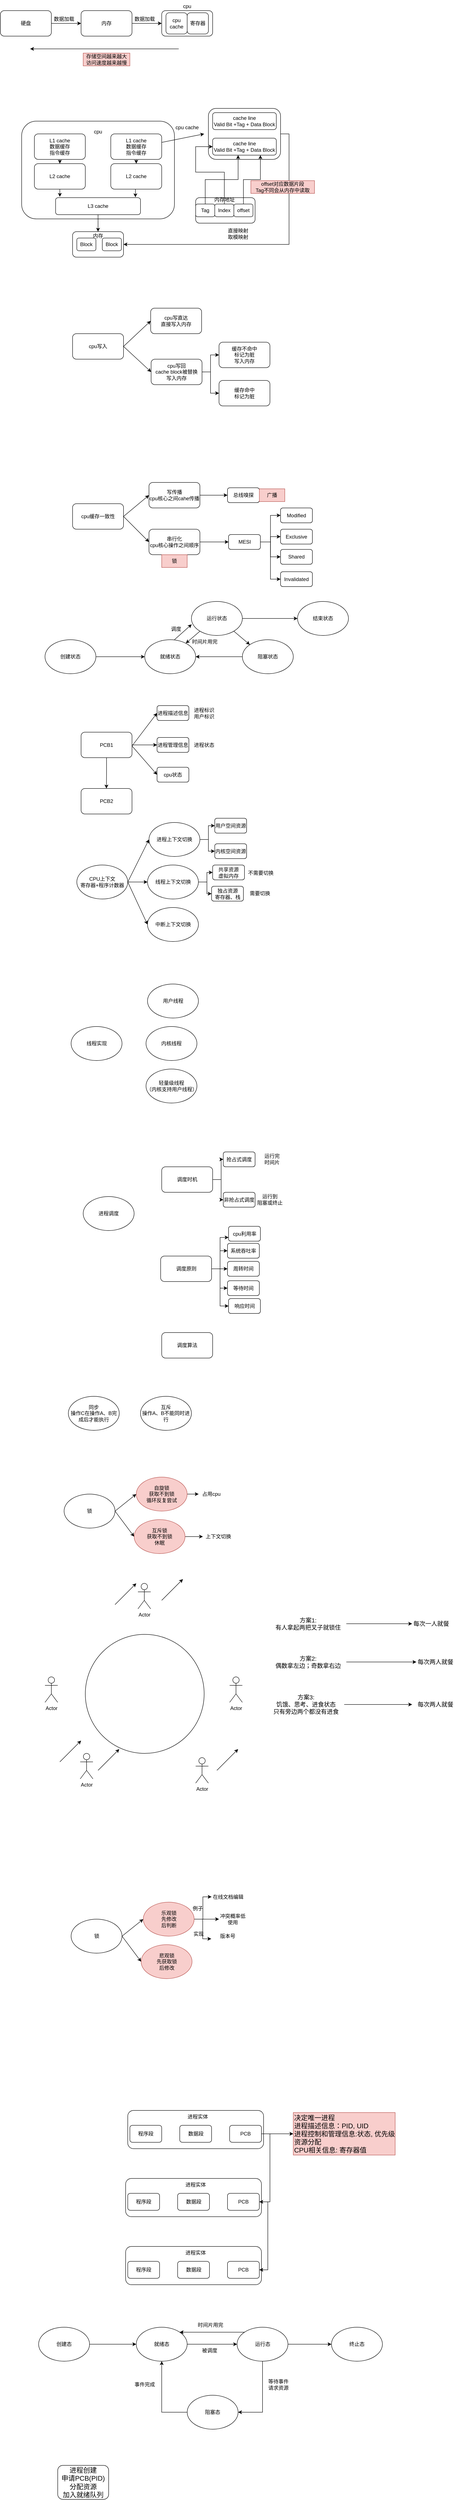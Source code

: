<mxfile version="24.0.2" type="github">
  <diagram name="第 1 页" id="6GhYlpOtdUbrr685tgYN">
    <mxGraphModel dx="1026" dy="567" grid="1" gridSize="10" guides="1" tooltips="1" connect="1" arrows="1" fold="1" page="1" pageScale="1" pageWidth="827" pageHeight="1169" math="0" shadow="0">
      <root>
        <mxCell id="0" />
        <mxCell id="1" parent="0" />
        <mxCell id="o6KGrHuKZrv0jcu_rj-v-7" style="edgeStyle=orthogonalEdgeStyle;rounded=0;orthogonalLoop=1;jettySize=auto;html=1;exitX=1;exitY=0.5;exitDx=0;exitDy=0;" parent="1" source="o6KGrHuKZrv0jcu_rj-v-1" target="o6KGrHuKZrv0jcu_rj-v-2" edge="1">
          <mxGeometry relative="1" as="geometry" />
        </mxCell>
        <mxCell id="o6KGrHuKZrv0jcu_rj-v-1" value="硬盘" style="rounded=1;whiteSpace=wrap;html=1;" parent="1" vertex="1">
          <mxGeometry x="60" y="70" width="120" height="60" as="geometry" />
        </mxCell>
        <mxCell id="o6KGrHuKZrv0jcu_rj-v-9" style="edgeStyle=orthogonalEdgeStyle;rounded=0;orthogonalLoop=1;jettySize=auto;html=1;exitX=1;exitY=0.5;exitDx=0;exitDy=0;entryX=0;entryY=0.5;entryDx=0;entryDy=0;" parent="1" source="o6KGrHuKZrv0jcu_rj-v-2" target="o6KGrHuKZrv0jcu_rj-v-3" edge="1">
          <mxGeometry relative="1" as="geometry" />
        </mxCell>
        <mxCell id="o6KGrHuKZrv0jcu_rj-v-2" value="内存" style="rounded=1;whiteSpace=wrap;html=1;" parent="1" vertex="1">
          <mxGeometry x="250" y="70" width="120" height="60" as="geometry" />
        </mxCell>
        <mxCell id="o6KGrHuKZrv0jcu_rj-v-3" value="" style="rounded=1;whiteSpace=wrap;html=1;" parent="1" vertex="1">
          <mxGeometry x="440" y="70" width="120" height="60" as="geometry" />
        </mxCell>
        <mxCell id="o6KGrHuKZrv0jcu_rj-v-4" value="cpu&lt;br&gt;cache" style="rounded=1;whiteSpace=wrap;html=1;" parent="1" vertex="1">
          <mxGeometry x="450" y="75" width="50" height="50" as="geometry" />
        </mxCell>
        <mxCell id="o6KGrHuKZrv0jcu_rj-v-5" value="寄存器" style="rounded=1;whiteSpace=wrap;html=1;" parent="1" vertex="1">
          <mxGeometry x="500" y="75" width="50" height="50" as="geometry" />
        </mxCell>
        <mxCell id="o6KGrHuKZrv0jcu_rj-v-6" value="cpu" style="text;html=1;align=center;verticalAlign=middle;whiteSpace=wrap;rounded=0;" parent="1" vertex="1">
          <mxGeometry x="470" y="45" width="60" height="30" as="geometry" />
        </mxCell>
        <mxCell id="o6KGrHuKZrv0jcu_rj-v-8" value="数据加载" style="text;html=1;align=center;verticalAlign=middle;whiteSpace=wrap;rounded=0;" parent="1" vertex="1">
          <mxGeometry x="180" y="75" width="60" height="30" as="geometry" />
        </mxCell>
        <mxCell id="o6KGrHuKZrv0jcu_rj-v-10" value="数据加载" style="text;html=1;align=center;verticalAlign=middle;whiteSpace=wrap;rounded=0;" parent="1" vertex="1">
          <mxGeometry x="370" y="75" width="60" height="30" as="geometry" />
        </mxCell>
        <mxCell id="o6KGrHuKZrv0jcu_rj-v-13" value="" style="endArrow=classic;html=1;rounded=0;" parent="1" edge="1">
          <mxGeometry width="50" height="50" relative="1" as="geometry">
            <mxPoint x="480" y="160" as="sourcePoint" />
            <mxPoint x="130" y="160" as="targetPoint" />
          </mxGeometry>
        </mxCell>
        <mxCell id="o6KGrHuKZrv0jcu_rj-v-14" value="存储空间越来越大&lt;br&gt;访问速度越来越慢" style="text;html=1;align=center;verticalAlign=middle;whiteSpace=wrap;rounded=0;fillColor=#f8cecc;strokeColor=#b85450;" parent="1" vertex="1">
          <mxGeometry x="255" y="170" width="110" height="30" as="geometry" />
        </mxCell>
        <mxCell id="o6KGrHuKZrv0jcu_rj-v-15" value="" style="rounded=1;whiteSpace=wrap;html=1;" parent="1" vertex="1">
          <mxGeometry x="110" y="330" width="360" height="230" as="geometry" />
        </mxCell>
        <mxCell id="o6KGrHuKZrv0jcu_rj-v-21" style="edgeStyle=orthogonalEdgeStyle;rounded=0;orthogonalLoop=1;jettySize=auto;html=1;exitX=0.5;exitY=1;exitDx=0;exitDy=0;entryX=0.5;entryY=0;entryDx=0;entryDy=0;" parent="1" source="o6KGrHuKZrv0jcu_rj-v-16" target="o6KGrHuKZrv0jcu_rj-v-18" edge="1">
          <mxGeometry relative="1" as="geometry" />
        </mxCell>
        <mxCell id="o6KGrHuKZrv0jcu_rj-v-16" value="L1 cache&lt;br&gt;数据缓存&lt;br&gt;指令缓存" style="rounded=1;whiteSpace=wrap;html=1;" parent="1" vertex="1">
          <mxGeometry x="140" y="360" width="120" height="60" as="geometry" />
        </mxCell>
        <mxCell id="o6KGrHuKZrv0jcu_rj-v-22" style="edgeStyle=orthogonalEdgeStyle;rounded=0;orthogonalLoop=1;jettySize=auto;html=1;exitX=0.5;exitY=1;exitDx=0;exitDy=0;entryX=0.5;entryY=0;entryDx=0;entryDy=0;" parent="1" source="o6KGrHuKZrv0jcu_rj-v-17" target="o6KGrHuKZrv0jcu_rj-v-19" edge="1">
          <mxGeometry relative="1" as="geometry" />
        </mxCell>
        <mxCell id="o6KGrHuKZrv0jcu_rj-v-17" value="L1 cache&lt;br&gt;数据缓存&lt;br&gt;指令缓存" style="rounded=1;whiteSpace=wrap;html=1;" parent="1" vertex="1">
          <mxGeometry x="320" y="360" width="120" height="60" as="geometry" />
        </mxCell>
        <mxCell id="o6KGrHuKZrv0jcu_rj-v-18" value="L2 cache" style="rounded=1;whiteSpace=wrap;html=1;" parent="1" vertex="1">
          <mxGeometry x="140" y="430" width="120" height="60" as="geometry" />
        </mxCell>
        <mxCell id="o6KGrHuKZrv0jcu_rj-v-19" value="L2 cache" style="rounded=1;whiteSpace=wrap;html=1;" parent="1" vertex="1">
          <mxGeometry x="320" y="430" width="120" height="60" as="geometry" />
        </mxCell>
        <mxCell id="o6KGrHuKZrv0jcu_rj-v-32" style="edgeStyle=orthogonalEdgeStyle;rounded=0;orthogonalLoop=1;jettySize=auto;html=1;exitX=0.5;exitY=1;exitDx=0;exitDy=0;" parent="1" source="o6KGrHuKZrv0jcu_rj-v-20" edge="1">
          <mxGeometry relative="1" as="geometry">
            <mxPoint x="290" y="590" as="targetPoint" />
          </mxGeometry>
        </mxCell>
        <mxCell id="o6KGrHuKZrv0jcu_rj-v-20" value="L3 cache" style="rounded=1;whiteSpace=wrap;html=1;" parent="1" vertex="1">
          <mxGeometry x="190" y="510" width="200" height="40" as="geometry" />
        </mxCell>
        <mxCell id="o6KGrHuKZrv0jcu_rj-v-24" style="edgeStyle=orthogonalEdgeStyle;rounded=0;orthogonalLoop=1;jettySize=auto;html=1;exitX=0.5;exitY=1;exitDx=0;exitDy=0;entryX=0.05;entryY=-0.05;entryDx=0;entryDy=0;entryPerimeter=0;" parent="1" source="o6KGrHuKZrv0jcu_rj-v-18" target="o6KGrHuKZrv0jcu_rj-v-20" edge="1">
          <mxGeometry relative="1" as="geometry" />
        </mxCell>
        <mxCell id="o6KGrHuKZrv0jcu_rj-v-31" style="edgeStyle=orthogonalEdgeStyle;rounded=0;orthogonalLoop=1;jettySize=auto;html=1;exitX=0.5;exitY=1;exitDx=0;exitDy=0;entryX=0.94;entryY=-0.025;entryDx=0;entryDy=0;entryPerimeter=0;" parent="1" source="o6KGrHuKZrv0jcu_rj-v-19" target="o6KGrHuKZrv0jcu_rj-v-20" edge="1">
          <mxGeometry relative="1" as="geometry" />
        </mxCell>
        <mxCell id="o6KGrHuKZrv0jcu_rj-v-33" value="" style="rounded=1;whiteSpace=wrap;html=1;" parent="1" vertex="1">
          <mxGeometry x="230" y="590" width="120" height="60" as="geometry" />
        </mxCell>
        <mxCell id="o6KGrHuKZrv0jcu_rj-v-34" value="cpu" style="text;html=1;align=center;verticalAlign=middle;whiteSpace=wrap;rounded=0;" parent="1" vertex="1">
          <mxGeometry x="260" y="340" width="60" height="30" as="geometry" />
        </mxCell>
        <mxCell id="o6KGrHuKZrv0jcu_rj-v-40" style="edgeStyle=orthogonalEdgeStyle;rounded=0;orthogonalLoop=1;jettySize=auto;html=1;exitX=1;exitY=0.5;exitDx=0;exitDy=0;entryX=1;entryY=0.5;entryDx=0;entryDy=0;" parent="1" source="o6KGrHuKZrv0jcu_rj-v-35" target="o6KGrHuKZrv0jcu_rj-v-33" edge="1">
          <mxGeometry relative="1" as="geometry" />
        </mxCell>
        <mxCell id="o6KGrHuKZrv0jcu_rj-v-35" value="" style="rounded=1;whiteSpace=wrap;html=1;" parent="1" vertex="1">
          <mxGeometry x="550" y="300" width="170" height="120" as="geometry" />
        </mxCell>
        <mxCell id="o6KGrHuKZrv0jcu_rj-v-36" value="cache line&lt;br&gt;Valid Bit +Tag + Data Block" style="rounded=1;whiteSpace=wrap;html=1;" parent="1" vertex="1">
          <mxGeometry x="560" y="310" width="150" height="40" as="geometry" />
        </mxCell>
        <mxCell id="o6KGrHuKZrv0jcu_rj-v-38" value="" style="endArrow=classic;html=1;rounded=0;" parent="1" edge="1">
          <mxGeometry width="50" height="50" relative="1" as="geometry">
            <mxPoint x="440" y="380" as="sourcePoint" />
            <mxPoint x="540" y="360" as="targetPoint" />
          </mxGeometry>
        </mxCell>
        <mxCell id="o6KGrHuKZrv0jcu_rj-v-39" value="cpu cache" style="text;html=1;align=center;verticalAlign=middle;whiteSpace=wrap;rounded=0;" parent="1" vertex="1">
          <mxGeometry x="470" y="330" width="60" height="30" as="geometry" />
        </mxCell>
        <mxCell id="o6KGrHuKZrv0jcu_rj-v-41" value="直接映射&lt;br&gt;取模映射" style="text;html=1;align=center;verticalAlign=middle;whiteSpace=wrap;rounded=0;" parent="1" vertex="1">
          <mxGeometry x="590" y="580" width="60" height="30" as="geometry" />
        </mxCell>
        <mxCell id="o6KGrHuKZrv0jcu_rj-v-42" value="Block" style="rounded=1;whiteSpace=wrap;html=1;" parent="1" vertex="1">
          <mxGeometry x="240" y="605" width="45" height="30" as="geometry" />
        </mxCell>
        <mxCell id="o6KGrHuKZrv0jcu_rj-v-43" value="Block" style="rounded=1;whiteSpace=wrap;html=1;" parent="1" vertex="1">
          <mxGeometry x="300" y="605" width="45" height="30" as="geometry" />
        </mxCell>
        <mxCell id="o6KGrHuKZrv0jcu_rj-v-44" value="cache line&lt;br&gt;Valid Bit +Tag + Data Block" style="rounded=1;whiteSpace=wrap;html=1;" parent="1" vertex="1">
          <mxGeometry x="560" y="370" width="150" height="40" as="geometry" />
        </mxCell>
        <mxCell id="o6KGrHuKZrv0jcu_rj-v-45" value="" style="rounded=1;whiteSpace=wrap;html=1;" parent="1" vertex="1">
          <mxGeometry x="520" y="510" width="140" height="60" as="geometry" />
        </mxCell>
        <mxCell id="o6KGrHuKZrv0jcu_rj-v-46" value="Tag" style="rounded=1;whiteSpace=wrap;html=1;" parent="1" vertex="1">
          <mxGeometry x="520" y="525" width="45" height="30" as="geometry" />
        </mxCell>
        <mxCell id="o6KGrHuKZrv0jcu_rj-v-51" style="edgeStyle=orthogonalEdgeStyle;rounded=0;orthogonalLoop=1;jettySize=auto;html=1;exitX=0.5;exitY=0;exitDx=0;exitDy=0;entryX=0;entryY=0.5;entryDx=0;entryDy=0;" parent="1" source="o6KGrHuKZrv0jcu_rj-v-47" target="o6KGrHuKZrv0jcu_rj-v-44" edge="1">
          <mxGeometry relative="1" as="geometry">
            <Array as="points">
              <mxPoint x="588" y="450" />
              <mxPoint x="520" y="450" />
              <mxPoint x="520" y="390" />
            </Array>
          </mxGeometry>
        </mxCell>
        <mxCell id="o6KGrHuKZrv0jcu_rj-v-47" value="Index" style="rounded=1;whiteSpace=wrap;html=1;" parent="1" vertex="1">
          <mxGeometry x="565" y="525" width="45" height="30" as="geometry" />
        </mxCell>
        <mxCell id="o6KGrHuKZrv0jcu_rj-v-52" style="edgeStyle=orthogonalEdgeStyle;rounded=0;orthogonalLoop=1;jettySize=auto;html=1;exitX=0.5;exitY=0;exitDx=0;exitDy=0;entryX=0.75;entryY=1;entryDx=0;entryDy=0;" parent="1" source="o6KGrHuKZrv0jcu_rj-v-48" target="o6KGrHuKZrv0jcu_rj-v-44" edge="1">
          <mxGeometry relative="1" as="geometry" />
        </mxCell>
        <mxCell id="o6KGrHuKZrv0jcu_rj-v-48" value="offset" style="rounded=1;whiteSpace=wrap;html=1;" parent="1" vertex="1">
          <mxGeometry x="610" y="525" width="45" height="30" as="geometry" />
        </mxCell>
        <mxCell id="o6KGrHuKZrv0jcu_rj-v-50" style="edgeStyle=orthogonalEdgeStyle;rounded=0;orthogonalLoop=1;jettySize=auto;html=1;exitX=0.5;exitY=0;exitDx=0;exitDy=0;entryX=0.4;entryY=1;entryDx=0;entryDy=0;entryPerimeter=0;" parent="1" source="o6KGrHuKZrv0jcu_rj-v-46" target="o6KGrHuKZrv0jcu_rj-v-44" edge="1">
          <mxGeometry relative="1" as="geometry" />
        </mxCell>
        <mxCell id="o6KGrHuKZrv0jcu_rj-v-54" value="offset对应数据片段&lt;br&gt;Tag不同会从内存中读取" style="text;html=1;align=center;verticalAlign=middle;whiteSpace=wrap;rounded=0;fillColor=#f8cecc;strokeColor=#b85450;" parent="1" vertex="1">
          <mxGeometry x="650" y="470" width="150" height="30" as="geometry" />
        </mxCell>
        <mxCell id="o6KGrHuKZrv0jcu_rj-v-55" value="内存" style="text;html=1;align=center;verticalAlign=middle;whiteSpace=wrap;rounded=0;" parent="1" vertex="1">
          <mxGeometry x="260" y="585" width="60" height="30" as="geometry" />
        </mxCell>
        <mxCell id="o6KGrHuKZrv0jcu_rj-v-56" value="内存地址" style="text;html=1;align=center;verticalAlign=middle;whiteSpace=wrap;rounded=0;" parent="1" vertex="1">
          <mxGeometry x="557.5" y="500" width="60" height="30" as="geometry" />
        </mxCell>
        <mxCell id="o6KGrHuKZrv0jcu_rj-v-58" value="cpu写入" style="rounded=1;whiteSpace=wrap;html=1;" parent="1" vertex="1">
          <mxGeometry x="230" y="830" width="120" height="60" as="geometry" />
        </mxCell>
        <mxCell id="o6KGrHuKZrv0jcu_rj-v-59" value="cpu写直达&lt;br&gt;直接写入内存" style="rounded=1;whiteSpace=wrap;html=1;" parent="1" vertex="1">
          <mxGeometry x="414" y="770" width="120" height="60" as="geometry" />
        </mxCell>
        <mxCell id="o6KGrHuKZrv0jcu_rj-v-66" style="edgeStyle=orthogonalEdgeStyle;rounded=0;orthogonalLoop=1;jettySize=auto;html=1;exitX=1;exitY=0.5;exitDx=0;exitDy=0;entryX=0;entryY=0.5;entryDx=0;entryDy=0;" parent="1" source="o6KGrHuKZrv0jcu_rj-v-60" target="o6KGrHuKZrv0jcu_rj-v-61" edge="1">
          <mxGeometry relative="1" as="geometry" />
        </mxCell>
        <mxCell id="o6KGrHuKZrv0jcu_rj-v-67" style="edgeStyle=orthogonalEdgeStyle;rounded=0;orthogonalLoop=1;jettySize=auto;html=1;exitX=1;exitY=0.5;exitDx=0;exitDy=0;entryX=0;entryY=0.5;entryDx=0;entryDy=0;" parent="1" source="o6KGrHuKZrv0jcu_rj-v-60" target="o6KGrHuKZrv0jcu_rj-v-62" edge="1">
          <mxGeometry relative="1" as="geometry" />
        </mxCell>
        <mxCell id="o6KGrHuKZrv0jcu_rj-v-60" value="cpu写回&lt;br&gt;cache block被替换&lt;br&gt;写入内存" style="rounded=1;whiteSpace=wrap;html=1;" parent="1" vertex="1">
          <mxGeometry x="415" y="890" width="120" height="60" as="geometry" />
        </mxCell>
        <mxCell id="o6KGrHuKZrv0jcu_rj-v-61" value="缓存不命中&lt;br&gt;标记为脏&lt;br&gt;写入内存" style="rounded=1;whiteSpace=wrap;html=1;" parent="1" vertex="1">
          <mxGeometry x="575" y="850" width="120" height="60" as="geometry" />
        </mxCell>
        <mxCell id="o6KGrHuKZrv0jcu_rj-v-62" value="缓存命中&lt;br&gt;标记为脏" style="rounded=1;whiteSpace=wrap;html=1;" parent="1" vertex="1">
          <mxGeometry x="575" y="940" width="120" height="60" as="geometry" />
        </mxCell>
        <mxCell id="o6KGrHuKZrv0jcu_rj-v-64" value="" style="endArrow=classic;html=1;rounded=0;entryX=0;entryY=0.5;entryDx=0;entryDy=0;" parent="1" target="o6KGrHuKZrv0jcu_rj-v-59" edge="1">
          <mxGeometry width="50" height="50" relative="1" as="geometry">
            <mxPoint x="350" y="860" as="sourcePoint" />
            <mxPoint x="400" y="810" as="targetPoint" />
          </mxGeometry>
        </mxCell>
        <mxCell id="o6KGrHuKZrv0jcu_rj-v-65" value="" style="endArrow=classic;html=1;rounded=0;entryX=0;entryY=0.5;entryDx=0;entryDy=0;" parent="1" target="o6KGrHuKZrv0jcu_rj-v-60" edge="1">
          <mxGeometry width="50" height="50" relative="1" as="geometry">
            <mxPoint x="350" y="860" as="sourcePoint" />
            <mxPoint x="400" y="810" as="targetPoint" />
          </mxGeometry>
        </mxCell>
        <mxCell id="o6KGrHuKZrv0jcu_rj-v-68" value="cpu缓存一致性" style="rounded=1;whiteSpace=wrap;html=1;" parent="1" vertex="1">
          <mxGeometry x="230" y="1230" width="120" height="60" as="geometry" />
        </mxCell>
        <mxCell id="o6KGrHuKZrv0jcu_rj-v-75" style="edgeStyle=orthogonalEdgeStyle;rounded=0;orthogonalLoop=1;jettySize=auto;html=1;exitX=1;exitY=0.5;exitDx=0;exitDy=0;entryX=0;entryY=0.5;entryDx=0;entryDy=0;" parent="1" source="o6KGrHuKZrv0jcu_rj-v-69" target="o6KGrHuKZrv0jcu_rj-v-74" edge="1">
          <mxGeometry relative="1" as="geometry" />
        </mxCell>
        <mxCell id="o6KGrHuKZrv0jcu_rj-v-69" value="写传播&lt;br&gt;cpu核心之间cahe传播" style="rounded=1;whiteSpace=wrap;html=1;" parent="1" vertex="1">
          <mxGeometry x="410" y="1180" width="120" height="60" as="geometry" />
        </mxCell>
        <mxCell id="o6KGrHuKZrv0jcu_rj-v-82" style="edgeStyle=orthogonalEdgeStyle;rounded=0;orthogonalLoop=1;jettySize=auto;html=1;exitX=1;exitY=0.5;exitDx=0;exitDy=0;" parent="1" source="o6KGrHuKZrv0jcu_rj-v-70" target="o6KGrHuKZrv0jcu_rj-v-77" edge="1">
          <mxGeometry relative="1" as="geometry" />
        </mxCell>
        <mxCell id="o6KGrHuKZrv0jcu_rj-v-70" value="串行化&lt;br&gt;cpu核心操作之间顺序" style="rounded=1;whiteSpace=wrap;html=1;" parent="1" vertex="1">
          <mxGeometry x="410" y="1290" width="120" height="60" as="geometry" />
        </mxCell>
        <mxCell id="o6KGrHuKZrv0jcu_rj-v-71" value="锁" style="text;html=1;align=center;verticalAlign=middle;whiteSpace=wrap;rounded=0;fillColor=#f8cecc;strokeColor=#b85450;" parent="1" vertex="1">
          <mxGeometry x="440" y="1350" width="60" height="30" as="geometry" />
        </mxCell>
        <mxCell id="o6KGrHuKZrv0jcu_rj-v-72" value="" style="endArrow=classic;html=1;rounded=0;entryX=0;entryY=0.5;entryDx=0;entryDy=0;" parent="1" target="o6KGrHuKZrv0jcu_rj-v-69" edge="1">
          <mxGeometry width="50" height="50" relative="1" as="geometry">
            <mxPoint x="350" y="1260" as="sourcePoint" />
            <mxPoint x="400" y="1210" as="targetPoint" />
          </mxGeometry>
        </mxCell>
        <mxCell id="o6KGrHuKZrv0jcu_rj-v-73" value="" style="endArrow=classic;html=1;rounded=0;entryX=0;entryY=0.5;entryDx=0;entryDy=0;" parent="1" target="o6KGrHuKZrv0jcu_rj-v-70" edge="1">
          <mxGeometry width="50" height="50" relative="1" as="geometry">
            <mxPoint x="350" y="1260" as="sourcePoint" />
            <mxPoint x="400" y="1210" as="targetPoint" />
          </mxGeometry>
        </mxCell>
        <mxCell id="o6KGrHuKZrv0jcu_rj-v-74" value="总线嗅探" style="rounded=1;whiteSpace=wrap;html=1;" parent="1" vertex="1">
          <mxGeometry x="595" y="1192.5" width="75" height="35" as="geometry" />
        </mxCell>
        <mxCell id="o6KGrHuKZrv0jcu_rj-v-76" value="广播" style="text;html=1;align=center;verticalAlign=middle;whiteSpace=wrap;rounded=0;fillColor=#f8cecc;strokeColor=#b85450;" parent="1" vertex="1">
          <mxGeometry x="670" y="1195" width="60" height="30" as="geometry" />
        </mxCell>
        <mxCell id="o6KGrHuKZrv0jcu_rj-v-84" style="edgeStyle=orthogonalEdgeStyle;rounded=0;orthogonalLoop=1;jettySize=auto;html=1;exitX=1;exitY=0.5;exitDx=0;exitDy=0;entryX=0;entryY=0.5;entryDx=0;entryDy=0;" parent="1" source="o6KGrHuKZrv0jcu_rj-v-77" target="o6KGrHuKZrv0jcu_rj-v-78" edge="1">
          <mxGeometry relative="1" as="geometry" />
        </mxCell>
        <mxCell id="o6KGrHuKZrv0jcu_rj-v-85" style="edgeStyle=orthogonalEdgeStyle;rounded=0;orthogonalLoop=1;jettySize=auto;html=1;exitX=1;exitY=0.5;exitDx=0;exitDy=0;entryX=0;entryY=0.5;entryDx=0;entryDy=0;" parent="1" source="o6KGrHuKZrv0jcu_rj-v-77" target="o6KGrHuKZrv0jcu_rj-v-79" edge="1">
          <mxGeometry relative="1" as="geometry" />
        </mxCell>
        <mxCell id="o6KGrHuKZrv0jcu_rj-v-86" style="edgeStyle=orthogonalEdgeStyle;rounded=0;orthogonalLoop=1;jettySize=auto;html=1;exitX=1;exitY=0.5;exitDx=0;exitDy=0;entryX=0;entryY=0.5;entryDx=0;entryDy=0;" parent="1" source="o6KGrHuKZrv0jcu_rj-v-77" target="o6KGrHuKZrv0jcu_rj-v-80" edge="1">
          <mxGeometry relative="1" as="geometry" />
        </mxCell>
        <mxCell id="o6KGrHuKZrv0jcu_rj-v-87" style="edgeStyle=orthogonalEdgeStyle;rounded=0;orthogonalLoop=1;jettySize=auto;html=1;exitX=1;exitY=0.5;exitDx=0;exitDy=0;entryX=0;entryY=0.5;entryDx=0;entryDy=0;" parent="1" source="o6KGrHuKZrv0jcu_rj-v-77" target="o6KGrHuKZrv0jcu_rj-v-81" edge="1">
          <mxGeometry relative="1" as="geometry" />
        </mxCell>
        <mxCell id="o6KGrHuKZrv0jcu_rj-v-77" value="MESI" style="rounded=1;whiteSpace=wrap;html=1;" parent="1" vertex="1">
          <mxGeometry x="597.5" y="1302.5" width="75" height="35" as="geometry" />
        </mxCell>
        <mxCell id="o6KGrHuKZrv0jcu_rj-v-78" value="Modified" style="rounded=1;whiteSpace=wrap;html=1;" parent="1" vertex="1">
          <mxGeometry x="720" y="1240" width="75" height="35" as="geometry" />
        </mxCell>
        <mxCell id="o6KGrHuKZrv0jcu_rj-v-79" value="Exclusive" style="rounded=1;whiteSpace=wrap;html=1;" parent="1" vertex="1">
          <mxGeometry x="720" y="1290" width="75" height="35" as="geometry" />
        </mxCell>
        <mxCell id="o6KGrHuKZrv0jcu_rj-v-80" value="Shared" style="rounded=1;whiteSpace=wrap;html=1;" parent="1" vertex="1">
          <mxGeometry x="720" y="1337.5" width="75" height="35" as="geometry" />
        </mxCell>
        <mxCell id="o6KGrHuKZrv0jcu_rj-v-81" value="Invalidated" style="rounded=1;whiteSpace=wrap;html=1;" parent="1" vertex="1">
          <mxGeometry x="720" y="1390" width="75" height="35" as="geometry" />
        </mxCell>
        <mxCell id="jWXF_K_YXhLRbaKMQJTX-6" style="edgeStyle=orthogonalEdgeStyle;rounded=0;orthogonalLoop=1;jettySize=auto;html=1;exitX=1;exitY=0.5;exitDx=0;exitDy=0;entryX=0;entryY=0.5;entryDx=0;entryDy=0;" parent="1" source="jWXF_K_YXhLRbaKMQJTX-1" target="jWXF_K_YXhLRbaKMQJTX-2" edge="1">
          <mxGeometry relative="1" as="geometry" />
        </mxCell>
        <mxCell id="jWXF_K_YXhLRbaKMQJTX-1" value="创建状态" style="ellipse;whiteSpace=wrap;html=1;" parent="1" vertex="1">
          <mxGeometry x="165" y="1550" width="120" height="80" as="geometry" />
        </mxCell>
        <mxCell id="jWXF_K_YXhLRbaKMQJTX-2" value="就绪状态" style="ellipse;whiteSpace=wrap;html=1;" parent="1" vertex="1">
          <mxGeometry x="400" y="1550" width="120" height="80" as="geometry" />
        </mxCell>
        <mxCell id="jWXF_K_YXhLRbaKMQJTX-14" style="edgeStyle=orthogonalEdgeStyle;rounded=0;orthogonalLoop=1;jettySize=auto;html=1;exitX=1;exitY=0.5;exitDx=0;exitDy=0;" parent="1" source="jWXF_K_YXhLRbaKMQJTX-3" target="jWXF_K_YXhLRbaKMQJTX-5" edge="1">
          <mxGeometry relative="1" as="geometry" />
        </mxCell>
        <mxCell id="jWXF_K_YXhLRbaKMQJTX-3" value="运行状态" style="ellipse;whiteSpace=wrap;html=1;" parent="1" vertex="1">
          <mxGeometry x="510" y="1460" width="120" height="80" as="geometry" />
        </mxCell>
        <mxCell id="jWXF_K_YXhLRbaKMQJTX-4" value="阻塞状态" style="ellipse;whiteSpace=wrap;html=1;" parent="1" vertex="1">
          <mxGeometry x="630" y="1550" width="120" height="80" as="geometry" />
        </mxCell>
        <mxCell id="jWXF_K_YXhLRbaKMQJTX-5" value="结束状态" style="ellipse;whiteSpace=wrap;html=1;" parent="1" vertex="1">
          <mxGeometry x="760" y="1460" width="120" height="80" as="geometry" />
        </mxCell>
        <mxCell id="jWXF_K_YXhLRbaKMQJTX-7" value="" style="endArrow=classic;html=1;rounded=0;entryX=0.005;entryY=0.674;entryDx=0;entryDy=0;entryPerimeter=0;" parent="1" target="jWXF_K_YXhLRbaKMQJTX-3" edge="1">
          <mxGeometry width="50" height="50" relative="1" as="geometry">
            <mxPoint x="470" y="1550" as="sourcePoint" />
            <mxPoint x="520" y="1500" as="targetPoint" />
          </mxGeometry>
        </mxCell>
        <mxCell id="jWXF_K_YXhLRbaKMQJTX-8" value="" style="endArrow=classic;html=1;rounded=0;" parent="1" target="jWXF_K_YXhLRbaKMQJTX-2" edge="1">
          <mxGeometry width="50" height="50" relative="1" as="geometry">
            <mxPoint x="530" y="1530" as="sourcePoint" />
            <mxPoint x="580" y="1480" as="targetPoint" />
          </mxGeometry>
        </mxCell>
        <mxCell id="jWXF_K_YXhLRbaKMQJTX-9" value="调度" style="text;html=1;align=center;verticalAlign=middle;whiteSpace=wrap;rounded=0;" parent="1" vertex="1">
          <mxGeometry x="444" y="1510" width="60" height="30" as="geometry" />
        </mxCell>
        <mxCell id="jWXF_K_YXhLRbaKMQJTX-10" value="时间片用完" style="text;html=1;align=center;verticalAlign=middle;whiteSpace=wrap;rounded=0;" parent="1" vertex="1">
          <mxGeometry x="504" y="1540" width="75" height="30" as="geometry" />
        </mxCell>
        <mxCell id="jWXF_K_YXhLRbaKMQJTX-11" value="" style="endArrow=classic;html=1;rounded=0;entryX=0;entryY=0;entryDx=0;entryDy=0;" parent="1" target="jWXF_K_YXhLRbaKMQJTX-4" edge="1">
          <mxGeometry width="50" height="50" relative="1" as="geometry">
            <mxPoint x="610" y="1530" as="sourcePoint" />
            <mxPoint x="660" y="1480" as="targetPoint" />
          </mxGeometry>
        </mxCell>
        <mxCell id="jWXF_K_YXhLRbaKMQJTX-12" value="" style="endArrow=classic;html=1;rounded=0;entryX=1;entryY=0.5;entryDx=0;entryDy=0;" parent="1" target="jWXF_K_YXhLRbaKMQJTX-2" edge="1">
          <mxGeometry width="50" height="50" relative="1" as="geometry">
            <mxPoint x="630" y="1590" as="sourcePoint" />
            <mxPoint x="680" y="1540" as="targetPoint" />
          </mxGeometry>
        </mxCell>
        <mxCell id="jWXF_K_YXhLRbaKMQJTX-22" style="edgeStyle=orthogonalEdgeStyle;rounded=0;orthogonalLoop=1;jettySize=auto;html=1;exitX=1;exitY=0.5;exitDx=0;exitDy=0;entryX=0;entryY=0.5;entryDx=0;entryDy=0;" parent="1" source="jWXF_K_YXhLRbaKMQJTX-15" target="jWXF_K_YXhLRbaKMQJTX-17" edge="1">
          <mxGeometry relative="1" as="geometry" />
        </mxCell>
        <mxCell id="jWXF_K_YXhLRbaKMQJTX-24" style="edgeStyle=orthogonalEdgeStyle;rounded=0;orthogonalLoop=1;jettySize=auto;html=1;exitX=0.5;exitY=1;exitDx=0;exitDy=0;" parent="1" source="jWXF_K_YXhLRbaKMQJTX-15" edge="1">
          <mxGeometry relative="1" as="geometry">
            <mxPoint x="309.727" y="1900" as="targetPoint" />
          </mxGeometry>
        </mxCell>
        <mxCell id="jWXF_K_YXhLRbaKMQJTX-15" value="PCB1" style="rounded=1;whiteSpace=wrap;html=1;" parent="1" vertex="1">
          <mxGeometry x="250" y="1767.5" width="120" height="60" as="geometry" />
        </mxCell>
        <mxCell id="jWXF_K_YXhLRbaKMQJTX-16" value="进程描述信息" style="rounded=1;whiteSpace=wrap;html=1;" parent="1" vertex="1">
          <mxGeometry x="429" y="1705" width="75" height="35" as="geometry" />
        </mxCell>
        <mxCell id="jWXF_K_YXhLRbaKMQJTX-17" value="进程管理信息" style="rounded=1;whiteSpace=wrap;html=1;" parent="1" vertex="1">
          <mxGeometry x="429" y="1780" width="75" height="35" as="geometry" />
        </mxCell>
        <mxCell id="jWXF_K_YXhLRbaKMQJTX-18" value="进程标识&lt;br&gt;用户标识" style="text;html=1;align=center;verticalAlign=middle;whiteSpace=wrap;rounded=0;" parent="1" vertex="1">
          <mxGeometry x="510" y="1707.5" width="60" height="30" as="geometry" />
        </mxCell>
        <mxCell id="jWXF_K_YXhLRbaKMQJTX-19" value="进程状态" style="text;html=1;align=center;verticalAlign=middle;whiteSpace=wrap;rounded=0;" parent="1" vertex="1">
          <mxGeometry x="510" y="1782.5" width="60" height="30" as="geometry" />
        </mxCell>
        <mxCell id="jWXF_K_YXhLRbaKMQJTX-20" value="cpu状态" style="rounded=1;whiteSpace=wrap;html=1;" parent="1" vertex="1">
          <mxGeometry x="429" y="1850" width="75" height="35" as="geometry" />
        </mxCell>
        <mxCell id="jWXF_K_YXhLRbaKMQJTX-21" value="" style="endArrow=classic;html=1;rounded=0;entryX=0;entryY=0.5;entryDx=0;entryDy=0;" parent="1" target="jWXF_K_YXhLRbaKMQJTX-16" edge="1">
          <mxGeometry width="50" height="50" relative="1" as="geometry">
            <mxPoint x="370" y="1800" as="sourcePoint" />
            <mxPoint x="420" y="1750" as="targetPoint" />
          </mxGeometry>
        </mxCell>
        <mxCell id="jWXF_K_YXhLRbaKMQJTX-23" value="" style="endArrow=classic;html=1;rounded=0;entryX=0;entryY=0.5;entryDx=0;entryDy=0;" parent="1" target="jWXF_K_YXhLRbaKMQJTX-20" edge="1">
          <mxGeometry width="50" height="50" relative="1" as="geometry">
            <mxPoint x="370" y="1800" as="sourcePoint" />
            <mxPoint x="420" y="1750" as="targetPoint" />
          </mxGeometry>
        </mxCell>
        <mxCell id="jWXF_K_YXhLRbaKMQJTX-25" value="PCB2" style="rounded=1;whiteSpace=wrap;html=1;" parent="1" vertex="1">
          <mxGeometry x="250" y="1900" width="120" height="60" as="geometry" />
        </mxCell>
        <mxCell id="jWXF_K_YXhLRbaKMQJTX-26" value="CPU上下文&lt;br&gt;寄存器+程序计数器" style="ellipse;whiteSpace=wrap;html=1;" parent="1" vertex="1">
          <mxGeometry x="240" y="2080" width="120" height="80" as="geometry" />
        </mxCell>
        <mxCell id="jWXF_K_YXhLRbaKMQJTX-35" style="edgeStyle=orthogonalEdgeStyle;rounded=0;orthogonalLoop=1;jettySize=auto;html=1;exitX=1;exitY=0.5;exitDx=0;exitDy=0;entryX=0;entryY=0.5;entryDx=0;entryDy=0;" parent="1" source="jWXF_K_YXhLRbaKMQJTX-27" target="jWXF_K_YXhLRbaKMQJTX-30" edge="1">
          <mxGeometry relative="1" as="geometry" />
        </mxCell>
        <mxCell id="jWXF_K_YXhLRbaKMQJTX-36" style="edgeStyle=orthogonalEdgeStyle;rounded=0;orthogonalLoop=1;jettySize=auto;html=1;exitX=1;exitY=0.5;exitDx=0;exitDy=0;entryX=0;entryY=0.5;entryDx=0;entryDy=0;" parent="1" source="jWXF_K_YXhLRbaKMQJTX-27" target="jWXF_K_YXhLRbaKMQJTX-31" edge="1">
          <mxGeometry relative="1" as="geometry" />
        </mxCell>
        <mxCell id="jWXF_K_YXhLRbaKMQJTX-27" value="进程上下文切换" style="ellipse;whiteSpace=wrap;html=1;" parent="1" vertex="1">
          <mxGeometry x="410" y="1980" width="120" height="80" as="geometry" />
        </mxCell>
        <mxCell id="jWXF_K_YXhLRbaKMQJTX-41" style="edgeStyle=orthogonalEdgeStyle;rounded=0;orthogonalLoop=1;jettySize=auto;html=1;exitX=1;exitY=0.5;exitDx=0;exitDy=0;entryX=0;entryY=0.5;entryDx=0;entryDy=0;" parent="1" source="jWXF_K_YXhLRbaKMQJTX-28" target="jWXF_K_YXhLRbaKMQJTX-37" edge="1">
          <mxGeometry relative="1" as="geometry" />
        </mxCell>
        <mxCell id="jWXF_K_YXhLRbaKMQJTX-42" style="edgeStyle=orthogonalEdgeStyle;rounded=0;orthogonalLoop=1;jettySize=auto;html=1;exitX=1;exitY=0.5;exitDx=0;exitDy=0;entryX=0;entryY=0.5;entryDx=0;entryDy=0;" parent="1" source="jWXF_K_YXhLRbaKMQJTX-28" target="jWXF_K_YXhLRbaKMQJTX-38" edge="1">
          <mxGeometry relative="1" as="geometry" />
        </mxCell>
        <mxCell id="jWXF_K_YXhLRbaKMQJTX-28" value="线程上下文切换" style="ellipse;whiteSpace=wrap;html=1;" parent="1" vertex="1">
          <mxGeometry x="406.5" y="2080" width="120" height="80" as="geometry" />
        </mxCell>
        <mxCell id="jWXF_K_YXhLRbaKMQJTX-29" value="中断上下文切换" style="ellipse;whiteSpace=wrap;html=1;" parent="1" vertex="1">
          <mxGeometry x="406.5" y="2180" width="120" height="80" as="geometry" />
        </mxCell>
        <mxCell id="jWXF_K_YXhLRbaKMQJTX-30" value="用户空间资源" style="rounded=1;whiteSpace=wrap;html=1;" parent="1" vertex="1">
          <mxGeometry x="565" y="1970" width="75" height="35" as="geometry" />
        </mxCell>
        <mxCell id="jWXF_K_YXhLRbaKMQJTX-31" value="内核空间资源" style="rounded=1;whiteSpace=wrap;html=1;" parent="1" vertex="1">
          <mxGeometry x="565" y="2030" width="75" height="35" as="geometry" />
        </mxCell>
        <mxCell id="jWXF_K_YXhLRbaKMQJTX-32" value="" style="endArrow=classic;html=1;rounded=0;entryX=0;entryY=0.5;entryDx=0;entryDy=0;" parent="1" target="jWXF_K_YXhLRbaKMQJTX-27" edge="1">
          <mxGeometry width="50" height="50" relative="1" as="geometry">
            <mxPoint x="360" y="2120" as="sourcePoint" />
            <mxPoint x="410" y="2070" as="targetPoint" />
          </mxGeometry>
        </mxCell>
        <mxCell id="jWXF_K_YXhLRbaKMQJTX-33" value="" style="endArrow=classic;html=1;rounded=0;entryX=0;entryY=0.5;entryDx=0;entryDy=0;" parent="1" target="jWXF_K_YXhLRbaKMQJTX-28" edge="1">
          <mxGeometry width="50" height="50" relative="1" as="geometry">
            <mxPoint x="360" y="2120" as="sourcePoint" />
            <mxPoint x="410" y="2070" as="targetPoint" />
          </mxGeometry>
        </mxCell>
        <mxCell id="jWXF_K_YXhLRbaKMQJTX-34" value="" style="endArrow=classic;html=1;rounded=0;entryX=0;entryY=0.5;entryDx=0;entryDy=0;" parent="1" target="jWXF_K_YXhLRbaKMQJTX-29" edge="1">
          <mxGeometry width="50" height="50" relative="1" as="geometry">
            <mxPoint x="360" y="2120" as="sourcePoint" />
            <mxPoint x="410" y="2070" as="targetPoint" />
          </mxGeometry>
        </mxCell>
        <mxCell id="jWXF_K_YXhLRbaKMQJTX-37" value="共享资源&lt;br&gt;虚拟内存" style="rounded=1;whiteSpace=wrap;html=1;" parent="1" vertex="1">
          <mxGeometry x="560" y="2080" width="75" height="35" as="geometry" />
        </mxCell>
        <mxCell id="jWXF_K_YXhLRbaKMQJTX-38" value="独占资源&lt;br&gt;寄存器、栈" style="rounded=1;whiteSpace=wrap;html=1;" parent="1" vertex="1">
          <mxGeometry x="557.5" y="2130" width="75" height="35" as="geometry" />
        </mxCell>
        <mxCell id="jWXF_K_YXhLRbaKMQJTX-39" value="不需要切换" style="text;html=1;align=center;verticalAlign=middle;whiteSpace=wrap;rounded=0;" parent="1" vertex="1">
          <mxGeometry x="635" y="2082" width="77" height="33" as="geometry" />
        </mxCell>
        <mxCell id="jWXF_K_YXhLRbaKMQJTX-40" value="需要切换" style="text;html=1;align=center;verticalAlign=middle;whiteSpace=wrap;rounded=0;" parent="1" vertex="1">
          <mxGeometry x="632.5" y="2130" width="77" height="33" as="geometry" />
        </mxCell>
        <mxCell id="jWXF_K_YXhLRbaKMQJTX-43" value="线程实现" style="ellipse;whiteSpace=wrap;html=1;" parent="1" vertex="1">
          <mxGeometry x="226.5" y="2460" width="120" height="80" as="geometry" />
        </mxCell>
        <mxCell id="jWXF_K_YXhLRbaKMQJTX-44" value="用户线程" style="ellipse;whiteSpace=wrap;html=1;" parent="1" vertex="1">
          <mxGeometry x="406.5" y="2360" width="120" height="80" as="geometry" />
        </mxCell>
        <mxCell id="jWXF_K_YXhLRbaKMQJTX-45" value="内核线程" style="ellipse;whiteSpace=wrap;html=1;" parent="1" vertex="1">
          <mxGeometry x="403" y="2460" width="120" height="80" as="geometry" />
        </mxCell>
        <mxCell id="jWXF_K_YXhLRbaKMQJTX-46" value="轻量级线程&lt;br&gt;（内核支持用户线程）" style="ellipse;whiteSpace=wrap;html=1;" parent="1" vertex="1">
          <mxGeometry x="403" y="2560" width="120" height="80" as="geometry" />
        </mxCell>
        <mxCell id="jWXF_K_YXhLRbaKMQJTX-48" value="进程调度" style="ellipse;whiteSpace=wrap;html=1;" parent="1" vertex="1">
          <mxGeometry x="255" y="2860" width="120" height="80" as="geometry" />
        </mxCell>
        <mxCell id="jWXF_K_YXhLRbaKMQJTX-56" value="" style="group" parent="1" vertex="1" connectable="0">
          <mxGeometry x="440" y="2755" width="295" height="130" as="geometry" />
        </mxCell>
        <mxCell id="jWXF_K_YXhLRbaKMQJTX-49" value="调度时机" style="rounded=1;whiteSpace=wrap;html=1;" parent="jWXF_K_YXhLRbaKMQJTX-56" vertex="1">
          <mxGeometry y="35" width="120" height="60" as="geometry" />
        </mxCell>
        <mxCell id="jWXF_K_YXhLRbaKMQJTX-50" value="抢占式调度" style="rounded=1;whiteSpace=wrap;html=1;" parent="jWXF_K_YXhLRbaKMQJTX-56" vertex="1">
          <mxGeometry x="145" width="75" height="35" as="geometry" />
        </mxCell>
        <mxCell id="jWXF_K_YXhLRbaKMQJTX-54" style="edgeStyle=orthogonalEdgeStyle;rounded=0;orthogonalLoop=1;jettySize=auto;html=1;exitX=1;exitY=0.5;exitDx=0;exitDy=0;entryX=0;entryY=0.5;entryDx=0;entryDy=0;" parent="jWXF_K_YXhLRbaKMQJTX-56" source="jWXF_K_YXhLRbaKMQJTX-49" target="jWXF_K_YXhLRbaKMQJTX-50" edge="1">
          <mxGeometry relative="1" as="geometry" />
        </mxCell>
        <mxCell id="jWXF_K_YXhLRbaKMQJTX-51" value="非抢占式调度" style="rounded=1;whiteSpace=wrap;html=1;" parent="jWXF_K_YXhLRbaKMQJTX-56" vertex="1">
          <mxGeometry x="145" y="95" width="75" height="35" as="geometry" />
        </mxCell>
        <mxCell id="jWXF_K_YXhLRbaKMQJTX-55" style="edgeStyle=orthogonalEdgeStyle;rounded=0;orthogonalLoop=1;jettySize=auto;html=1;exitX=1;exitY=0.5;exitDx=0;exitDy=0;entryX=0;entryY=0.5;entryDx=0;entryDy=0;" parent="jWXF_K_YXhLRbaKMQJTX-56" source="jWXF_K_YXhLRbaKMQJTX-49" target="jWXF_K_YXhLRbaKMQJTX-51" edge="1">
          <mxGeometry relative="1" as="geometry" />
        </mxCell>
        <mxCell id="jWXF_K_YXhLRbaKMQJTX-52" value="运行到&lt;br&gt;阻塞或终止" style="text;html=1;align=center;verticalAlign=middle;whiteSpace=wrap;rounded=0;" parent="jWXF_K_YXhLRbaKMQJTX-56" vertex="1">
          <mxGeometry x="220" y="95" width="70" height="33" as="geometry" />
        </mxCell>
        <mxCell id="jWXF_K_YXhLRbaKMQJTX-53" value="运行完&lt;br&gt;时间片" style="text;html=1;align=center;verticalAlign=middle;whiteSpace=wrap;rounded=0;" parent="jWXF_K_YXhLRbaKMQJTX-56" vertex="1">
          <mxGeometry x="225" width="70" height="33" as="geometry" />
        </mxCell>
        <mxCell id="jWXF_K_YXhLRbaKMQJTX-68" style="edgeStyle=orthogonalEdgeStyle;rounded=0;orthogonalLoop=1;jettySize=auto;html=1;exitX=1;exitY=0.5;exitDx=0;exitDy=0;entryX=0;entryY=0.75;entryDx=0;entryDy=0;" parent="1" source="jWXF_K_YXhLRbaKMQJTX-58" target="jWXF_K_YXhLRbaKMQJTX-59" edge="1">
          <mxGeometry relative="1" as="geometry" />
        </mxCell>
        <mxCell id="jWXF_K_YXhLRbaKMQJTX-69" style="edgeStyle=orthogonalEdgeStyle;rounded=0;orthogonalLoop=1;jettySize=auto;html=1;exitX=1;exitY=0.5;exitDx=0;exitDy=0;entryX=0;entryY=0.5;entryDx=0;entryDy=0;" parent="1" source="jWXF_K_YXhLRbaKMQJTX-58" target="jWXF_K_YXhLRbaKMQJTX-61" edge="1">
          <mxGeometry relative="1" as="geometry" />
        </mxCell>
        <mxCell id="jWXF_K_YXhLRbaKMQJTX-70" style="edgeStyle=orthogonalEdgeStyle;rounded=0;orthogonalLoop=1;jettySize=auto;html=1;exitX=1;exitY=0.5;exitDx=0;exitDy=0;entryX=0;entryY=0.5;entryDx=0;entryDy=0;" parent="1" source="jWXF_K_YXhLRbaKMQJTX-58" target="jWXF_K_YXhLRbaKMQJTX-65" edge="1">
          <mxGeometry relative="1" as="geometry" />
        </mxCell>
        <mxCell id="jWXF_K_YXhLRbaKMQJTX-71" style="edgeStyle=orthogonalEdgeStyle;rounded=0;orthogonalLoop=1;jettySize=auto;html=1;exitX=1;exitY=0.5;exitDx=0;exitDy=0;entryX=0;entryY=0.5;entryDx=0;entryDy=0;" parent="1" source="jWXF_K_YXhLRbaKMQJTX-58" target="jWXF_K_YXhLRbaKMQJTX-66" edge="1">
          <mxGeometry relative="1" as="geometry" />
        </mxCell>
        <mxCell id="jWXF_K_YXhLRbaKMQJTX-72" style="edgeStyle=orthogonalEdgeStyle;rounded=0;orthogonalLoop=1;jettySize=auto;html=1;exitX=1;exitY=0.5;exitDx=0;exitDy=0;entryX=0;entryY=0.5;entryDx=0;entryDy=0;" parent="1" source="jWXF_K_YXhLRbaKMQJTX-58" target="jWXF_K_YXhLRbaKMQJTX-67" edge="1">
          <mxGeometry relative="1" as="geometry" />
        </mxCell>
        <mxCell id="jWXF_K_YXhLRbaKMQJTX-58" value="调度原则" style="rounded=1;whiteSpace=wrap;html=1;" parent="1" vertex="1">
          <mxGeometry x="437.5" y="3000" width="120" height="60" as="geometry" />
        </mxCell>
        <mxCell id="jWXF_K_YXhLRbaKMQJTX-59" value="cpu利用率" style="rounded=1;whiteSpace=wrap;html=1;" parent="1" vertex="1">
          <mxGeometry x="597.5" y="2930" width="75" height="35" as="geometry" />
        </mxCell>
        <mxCell id="jWXF_K_YXhLRbaKMQJTX-61" value="系统吞吐率" style="rounded=1;whiteSpace=wrap;html=1;" parent="1" vertex="1">
          <mxGeometry x="595" y="2970" width="75" height="35" as="geometry" />
        </mxCell>
        <mxCell id="jWXF_K_YXhLRbaKMQJTX-65" value="周转时间" style="rounded=1;whiteSpace=wrap;html=1;" parent="1" vertex="1">
          <mxGeometry x="595" y="3012.5" width="75" height="35" as="geometry" />
        </mxCell>
        <mxCell id="jWXF_K_YXhLRbaKMQJTX-66" value="等待时间" style="rounded=1;whiteSpace=wrap;html=1;" parent="1" vertex="1">
          <mxGeometry x="595" y="3058" width="75" height="35" as="geometry" />
        </mxCell>
        <mxCell id="jWXF_K_YXhLRbaKMQJTX-67" value="响应时间" style="rounded=1;whiteSpace=wrap;html=1;" parent="1" vertex="1">
          <mxGeometry x="597.5" y="3100" width="75" height="35" as="geometry" />
        </mxCell>
        <mxCell id="jWXF_K_YXhLRbaKMQJTX-73" value="调度算法" style="rounded=1;whiteSpace=wrap;html=1;" parent="1" vertex="1">
          <mxGeometry x="440" y="3180" width="120" height="60" as="geometry" />
        </mxCell>
        <mxCell id="I8DVq4P7RFEFKbCpEyjW-1" value="同步&lt;br&gt;&lt;div data-docx-has-block-data=&quot;false&quot; data-page-id=&quot;EbRadeEusorGabxMWKccroqQn8d&quot;&gt;&lt;div class=&quot;old-record-id-X85JdPvQNolNAZxBSqwc48mFnyg&quot;&gt;操作C在操作A、B完成后才能执行&lt;/div&gt;&lt;/div&gt;" style="ellipse;whiteSpace=wrap;html=1;" parent="1" vertex="1">
          <mxGeometry x="220" y="3330" width="120" height="80" as="geometry" />
        </mxCell>
        <mxCell id="I8DVq4P7RFEFKbCpEyjW-2" value="互斥&lt;br&gt;&lt;div data-docx-has-block-data=&quot;false&quot; data-page-id=&quot;EbRadeEusorGabxMWKccroqQn8d&quot;&gt;&lt;div class=&quot;old-record-id-YA3Md5HX9oD0PrxZ4mUcSoFFn0c&quot;&gt;操作A、B不能同时进行&lt;/div&gt;&lt;/div&gt;" style="ellipse;whiteSpace=wrap;html=1;" parent="1" vertex="1">
          <mxGeometry x="390" y="3330" width="120" height="80" as="geometry" />
        </mxCell>
        <mxCell id="I8DVq4P7RFEFKbCpEyjW-3" value="锁" style="ellipse;whiteSpace=wrap;html=1;" parent="1" vertex="1">
          <mxGeometry x="210" y="3560" width="120" height="80" as="geometry" />
        </mxCell>
        <mxCell id="I8DVq4P7RFEFKbCpEyjW-8" style="edgeStyle=orthogonalEdgeStyle;rounded=0;orthogonalLoop=1;jettySize=auto;html=1;exitX=1;exitY=0.5;exitDx=0;exitDy=0;" parent="1" source="I8DVq4P7RFEFKbCpEyjW-4" target="I8DVq4P7RFEFKbCpEyjW-6" edge="1">
          <mxGeometry relative="1" as="geometry" />
        </mxCell>
        <mxCell id="I8DVq4P7RFEFKbCpEyjW-4" value="自旋锁&lt;br&gt;获取不到锁&lt;br&gt;循环反复尝试" style="ellipse;whiteSpace=wrap;html=1;fillColor=#f8cecc;strokeColor=#b85450;" parent="1" vertex="1">
          <mxGeometry x="380" y="3520" width="120" height="80" as="geometry" />
        </mxCell>
        <mxCell id="I8DVq4P7RFEFKbCpEyjW-13" style="edgeStyle=orthogonalEdgeStyle;rounded=0;orthogonalLoop=1;jettySize=auto;html=1;exitX=1;exitY=0.5;exitDx=0;exitDy=0;entryX=0;entryY=0.5;entryDx=0;entryDy=0;" parent="1" source="I8DVq4P7RFEFKbCpEyjW-5" target="I8DVq4P7RFEFKbCpEyjW-7" edge="1">
          <mxGeometry relative="1" as="geometry" />
        </mxCell>
        <mxCell id="I8DVq4P7RFEFKbCpEyjW-5" value="互斥锁&lt;br&gt;获取不到锁&lt;br&gt;休眠" style="ellipse;whiteSpace=wrap;html=1;fillColor=#f8cecc;strokeColor=#b85450;" parent="1" vertex="1">
          <mxGeometry x="375" y="3620" width="120" height="80" as="geometry" />
        </mxCell>
        <mxCell id="I8DVq4P7RFEFKbCpEyjW-6" value="占用cpu" style="text;html=1;align=center;verticalAlign=middle;whiteSpace=wrap;rounded=0;" parent="1" vertex="1">
          <mxGeometry x="527" y="3545" width="60" height="30" as="geometry" />
        </mxCell>
        <mxCell id="I8DVq4P7RFEFKbCpEyjW-7" value="上下文切换" style="text;html=1;align=center;verticalAlign=middle;whiteSpace=wrap;rounded=0;" parent="1" vertex="1">
          <mxGeometry x="537" y="3647.5" width="73" height="25" as="geometry" />
        </mxCell>
        <mxCell id="I8DVq4P7RFEFKbCpEyjW-10" value="" style="endArrow=classic;html=1;rounded=0;entryX=0;entryY=0.5;entryDx=0;entryDy=0;" parent="1" target="I8DVq4P7RFEFKbCpEyjW-4" edge="1">
          <mxGeometry width="50" height="50" relative="1" as="geometry">
            <mxPoint x="330" y="3600" as="sourcePoint" />
            <mxPoint x="380" y="3550" as="targetPoint" />
          </mxGeometry>
        </mxCell>
        <mxCell id="I8DVq4P7RFEFKbCpEyjW-11" value="" style="endArrow=classic;html=1;rounded=0;entryX=0;entryY=0.5;entryDx=0;entryDy=0;" parent="1" target="I8DVq4P7RFEFKbCpEyjW-5" edge="1">
          <mxGeometry width="50" height="50" relative="1" as="geometry">
            <mxPoint x="330" y="3600" as="sourcePoint" />
            <mxPoint x="380" y="3550" as="targetPoint" />
          </mxGeometry>
        </mxCell>
        <mxCell id="I8DVq4P7RFEFKbCpEyjW-14" value="" style="ellipse;whiteSpace=wrap;html=1;aspect=fixed;" parent="1" vertex="1">
          <mxGeometry x="260" y="3890" width="280" height="280" as="geometry" />
        </mxCell>
        <mxCell id="I8DVq4P7RFEFKbCpEyjW-15" value="Actor" style="shape=umlActor;verticalLabelPosition=bottom;verticalAlign=top;html=1;outlineConnect=0;" parent="1" vertex="1">
          <mxGeometry x="165" y="3990" width="30" height="60" as="geometry" />
        </mxCell>
        <mxCell id="I8DVq4P7RFEFKbCpEyjW-16" value="Actor" style="shape=umlActor;verticalLabelPosition=bottom;verticalAlign=top;html=1;outlineConnect=0;" parent="1" vertex="1">
          <mxGeometry x="384" y="3770" width="30" height="60" as="geometry" />
        </mxCell>
        <mxCell id="I8DVq4P7RFEFKbCpEyjW-19" value="Actor" style="shape=umlActor;verticalLabelPosition=bottom;verticalAlign=top;html=1;outlineConnect=0;" parent="1" vertex="1">
          <mxGeometry x="600" y="3990" width="30" height="60" as="geometry" />
        </mxCell>
        <mxCell id="I8DVq4P7RFEFKbCpEyjW-20" value="Actor" style="shape=umlActor;verticalLabelPosition=bottom;verticalAlign=top;html=1;outlineConnect=0;" parent="1" vertex="1">
          <mxGeometry x="248" y="4170" width="30" height="60" as="geometry" />
        </mxCell>
        <mxCell id="I8DVq4P7RFEFKbCpEyjW-21" value="Actor" style="shape=umlActor;verticalLabelPosition=bottom;verticalAlign=top;html=1;outlineConnect=0;" parent="1" vertex="1">
          <mxGeometry x="520" y="4180" width="30" height="60" as="geometry" />
        </mxCell>
        <mxCell id="I8DVq4P7RFEFKbCpEyjW-24" style="edgeStyle=orthogonalEdgeStyle;rounded=0;orthogonalLoop=1;jettySize=auto;html=1;exitX=1;exitY=0.5;exitDx=0;exitDy=0;entryX=0;entryY=0.5;entryDx=0;entryDy=0;" parent="1" source="I8DVq4P7RFEFKbCpEyjW-22" target="I8DVq4P7RFEFKbCpEyjW-23" edge="1">
          <mxGeometry relative="1" as="geometry" />
        </mxCell>
        <mxCell id="I8DVq4P7RFEFKbCpEyjW-22" value="方案1:&lt;br style=&quot;font-size: 14px;&quot;&gt;有人拿起两把叉子就锁住" style="text;html=1;align=center;verticalAlign=middle;whiteSpace=wrap;rounded=0;fontSize=14;" parent="1" vertex="1">
          <mxGeometry x="695" y="3850" width="180" height="30" as="geometry" />
        </mxCell>
        <mxCell id="I8DVq4P7RFEFKbCpEyjW-23" value="每次一人就餐" style="text;html=1;align=center;verticalAlign=middle;whiteSpace=wrap;rounded=0;fontSize=14;" parent="1" vertex="1">
          <mxGeometry x="1030" y="3850" width="90" height="30" as="geometry" />
        </mxCell>
        <mxCell id="I8DVq4P7RFEFKbCpEyjW-33" style="edgeStyle=orthogonalEdgeStyle;rounded=0;orthogonalLoop=1;jettySize=auto;html=1;exitX=1;exitY=0.5;exitDx=0;exitDy=0;" parent="1" source="I8DVq4P7RFEFKbCpEyjW-25" target="I8DVq4P7RFEFKbCpEyjW-32" edge="1">
          <mxGeometry relative="1" as="geometry" />
        </mxCell>
        <mxCell id="I8DVq4P7RFEFKbCpEyjW-25" value="方案2:&lt;br style=&quot;font-size: 14px;&quot;&gt;偶数拿左边；奇数拿右边" style="text;html=1;align=center;verticalAlign=middle;whiteSpace=wrap;rounded=0;fontSize=14;" parent="1" vertex="1">
          <mxGeometry x="695" y="3940" width="180" height="30" as="geometry" />
        </mxCell>
        <mxCell id="I8DVq4P7RFEFKbCpEyjW-26" value="" style="endArrow=classic;html=1;rounded=0;" parent="1" edge="1">
          <mxGeometry width="50" height="50" relative="1" as="geometry">
            <mxPoint x="440" y="3810" as="sourcePoint" />
            <mxPoint x="490" y="3760" as="targetPoint" />
          </mxGeometry>
        </mxCell>
        <mxCell id="I8DVq4P7RFEFKbCpEyjW-27" value="" style="endArrow=classic;html=1;rounded=0;" parent="1" edge="1">
          <mxGeometry width="50" height="50" relative="1" as="geometry">
            <mxPoint x="330" y="3820" as="sourcePoint" />
            <mxPoint x="380" y="3770" as="targetPoint" />
          </mxGeometry>
        </mxCell>
        <mxCell id="I8DVq4P7RFEFKbCpEyjW-28" value="" style="endArrow=classic;html=1;rounded=0;" parent="1" edge="1">
          <mxGeometry width="50" height="50" relative="1" as="geometry">
            <mxPoint x="570" y="4210" as="sourcePoint" />
            <mxPoint x="620" y="4160" as="targetPoint" />
          </mxGeometry>
        </mxCell>
        <mxCell id="I8DVq4P7RFEFKbCpEyjW-29" value="" style="endArrow=classic;html=1;rounded=0;" parent="1" edge="1">
          <mxGeometry width="50" height="50" relative="1" as="geometry">
            <mxPoint x="200" y="4190" as="sourcePoint" />
            <mxPoint x="250" y="4140" as="targetPoint" />
          </mxGeometry>
        </mxCell>
        <mxCell id="I8DVq4P7RFEFKbCpEyjW-30" value="" style="endArrow=classic;html=1;rounded=0;" parent="1" edge="1">
          <mxGeometry width="50" height="50" relative="1" as="geometry">
            <mxPoint x="290" y="4210" as="sourcePoint" />
            <mxPoint x="340" y="4160" as="targetPoint" />
          </mxGeometry>
        </mxCell>
        <mxCell id="I8DVq4P7RFEFKbCpEyjW-32" value="每次两人就餐" style="text;html=1;align=center;verticalAlign=middle;whiteSpace=wrap;rounded=0;fontSize=14;" parent="1" vertex="1">
          <mxGeometry x="1040" y="3940" width="90" height="30" as="geometry" />
        </mxCell>
        <mxCell id="I8DVq4P7RFEFKbCpEyjW-35" style="edgeStyle=orthogonalEdgeStyle;rounded=0;orthogonalLoop=1;jettySize=auto;html=1;exitX=1;exitY=0.5;exitDx=0;exitDy=0;" parent="1" source="I8DVq4P7RFEFKbCpEyjW-34" edge="1">
          <mxGeometry relative="1" as="geometry">
            <mxPoint x="1030" y="4055" as="targetPoint" />
          </mxGeometry>
        </mxCell>
        <mxCell id="I8DVq4P7RFEFKbCpEyjW-34" value="方案3:&lt;br style=&quot;font-size: 14px;&quot;&gt;饥饿、思考、进食状态&lt;br&gt;只有旁边两个都没有进食" style="text;html=1;align=center;verticalAlign=middle;whiteSpace=wrap;rounded=0;fontSize=14;" parent="1" vertex="1">
          <mxGeometry x="690" y="4030" width="180" height="50" as="geometry" />
        </mxCell>
        <mxCell id="I8DVq4P7RFEFKbCpEyjW-36" value="每次两人就餐" style="text;html=1;align=center;verticalAlign=middle;whiteSpace=wrap;rounded=0;fontSize=14;" parent="1" vertex="1">
          <mxGeometry x="1040" y="4040" width="90" height="30" as="geometry" />
        </mxCell>
        <mxCell id="0w9eAKLVpOO-r-htbsZB-1" value="锁" style="ellipse;whiteSpace=wrap;html=1;" parent="1" vertex="1">
          <mxGeometry x="226.5" y="4560" width="120" height="80" as="geometry" />
        </mxCell>
        <mxCell id="0w9eAKLVpOO-r-htbsZB-2" style="edgeStyle=orthogonalEdgeStyle;rounded=0;orthogonalLoop=1;jettySize=auto;html=1;exitX=1;exitY=0.5;exitDx=0;exitDy=0;" parent="1" source="0w9eAKLVpOO-r-htbsZB-3" target="0w9eAKLVpOO-r-htbsZB-6" edge="1">
          <mxGeometry relative="1" as="geometry" />
        </mxCell>
        <mxCell id="0w9eAKLVpOO-r-htbsZB-12" style="edgeStyle=orthogonalEdgeStyle;rounded=0;orthogonalLoop=1;jettySize=auto;html=1;exitX=1;exitY=0.5;exitDx=0;exitDy=0;entryX=0;entryY=0.75;entryDx=0;entryDy=0;" parent="1" source="0w9eAKLVpOO-r-htbsZB-3" target="0w9eAKLVpOO-r-htbsZB-11" edge="1">
          <mxGeometry relative="1" as="geometry" />
        </mxCell>
        <mxCell id="0w9eAKLVpOO-r-htbsZB-15" style="edgeStyle=orthogonalEdgeStyle;rounded=0;orthogonalLoop=1;jettySize=auto;html=1;exitX=1;exitY=0.5;exitDx=0;exitDy=0;entryX=0;entryY=0.5;entryDx=0;entryDy=0;" parent="1" source="0w9eAKLVpOO-r-htbsZB-3" target="0w9eAKLVpOO-r-htbsZB-14" edge="1">
          <mxGeometry relative="1" as="geometry" />
        </mxCell>
        <mxCell id="0w9eAKLVpOO-r-htbsZB-3" value="乐观锁&lt;br&gt;先修改&lt;br&gt;后判断" style="ellipse;whiteSpace=wrap;html=1;fillColor=#f8cecc;strokeColor=#b85450;" parent="1" vertex="1">
          <mxGeometry x="396.5" y="4520" width="120" height="80" as="geometry" />
        </mxCell>
        <mxCell id="0w9eAKLVpOO-r-htbsZB-5" value="悲观锁&lt;br&gt;先获取锁&lt;br&gt;后修改" style="ellipse;whiteSpace=wrap;html=1;fillColor=#f8cecc;strokeColor=#b85450;" parent="1" vertex="1">
          <mxGeometry x="391.5" y="4620" width="120" height="80" as="geometry" />
        </mxCell>
        <mxCell id="0w9eAKLVpOO-r-htbsZB-6" value="在线文档编辑" style="text;html=1;align=center;verticalAlign=middle;whiteSpace=wrap;rounded=0;" parent="1" vertex="1">
          <mxGeometry x="557.5" y="4495" width="76.5" height="25" as="geometry" />
        </mxCell>
        <mxCell id="0w9eAKLVpOO-r-htbsZB-8" value="" style="endArrow=classic;html=1;rounded=0;entryX=0;entryY=0.5;entryDx=0;entryDy=0;" parent="1" target="0w9eAKLVpOO-r-htbsZB-3" edge="1">
          <mxGeometry width="50" height="50" relative="1" as="geometry">
            <mxPoint x="346.5" y="4600" as="sourcePoint" />
            <mxPoint x="396.5" y="4550" as="targetPoint" />
          </mxGeometry>
        </mxCell>
        <mxCell id="0w9eAKLVpOO-r-htbsZB-9" value="" style="endArrow=classic;html=1;rounded=0;entryX=0;entryY=0.5;entryDx=0;entryDy=0;" parent="1" target="0w9eAKLVpOO-r-htbsZB-5" edge="1">
          <mxGeometry width="50" height="50" relative="1" as="geometry">
            <mxPoint x="346.5" y="4600" as="sourcePoint" />
            <mxPoint x="396.5" y="4550" as="targetPoint" />
          </mxGeometry>
        </mxCell>
        <mxCell id="0w9eAKLVpOO-r-htbsZB-10" value="例子" style="text;html=1;align=center;verticalAlign=middle;whiteSpace=wrap;rounded=0;" parent="1" vertex="1">
          <mxGeometry x="495" y="4520" width="60" height="30" as="geometry" />
        </mxCell>
        <mxCell id="0w9eAKLVpOO-r-htbsZB-11" value="版本号" style="text;html=1;align=center;verticalAlign=middle;whiteSpace=wrap;rounded=0;" parent="1" vertex="1">
          <mxGeometry x="556.75" y="4587.5" width="76.5" height="25" as="geometry" />
        </mxCell>
        <mxCell id="0w9eAKLVpOO-r-htbsZB-13" value="实现" style="text;html=1;align=center;verticalAlign=middle;whiteSpace=wrap;rounded=0;" parent="1" vertex="1">
          <mxGeometry x="496.75" y="4580" width="60" height="30" as="geometry" />
        </mxCell>
        <mxCell id="0w9eAKLVpOO-r-htbsZB-14" value="冲突概率低使用" style="text;html=1;align=center;verticalAlign=middle;whiteSpace=wrap;rounded=0;" parent="1" vertex="1">
          <mxGeometry x="575" y="4547.5" width="65" height="25" as="geometry" />
        </mxCell>
        <mxCell id="zmO6DIjKMpRMidISSM9M-1" value="" style="rounded=1;whiteSpace=wrap;html=1;" vertex="1" parent="1">
          <mxGeometry x="360" y="5010" width="320" height="90" as="geometry" />
        </mxCell>
        <mxCell id="zmO6DIjKMpRMidISSM9M-2" value="程序段" style="rounded=1;whiteSpace=wrap;html=1;" vertex="1" parent="1">
          <mxGeometry x="365" y="5045" width="75" height="40" as="geometry" />
        </mxCell>
        <mxCell id="zmO6DIjKMpRMidISSM9M-3" value="数据段" style="rounded=1;whiteSpace=wrap;html=1;" vertex="1" parent="1">
          <mxGeometry x="482.5" y="5045" width="75" height="40" as="geometry" />
        </mxCell>
        <mxCell id="zmO6DIjKMpRMidISSM9M-6" style="edgeStyle=orthogonalEdgeStyle;rounded=0;orthogonalLoop=1;jettySize=auto;html=1;exitX=1;exitY=0.5;exitDx=0;exitDy=0;" edge="1" parent="1" source="zmO6DIjKMpRMidISSM9M-4">
          <mxGeometry relative="1" as="geometry">
            <mxPoint x="750" y="5065" as="targetPoint" />
          </mxGeometry>
        </mxCell>
        <mxCell id="zmO6DIjKMpRMidISSM9M-4" value="PCB" style="rounded=1;whiteSpace=wrap;html=1;" vertex="1" parent="1">
          <mxGeometry x="600" y="5045" width="75" height="40" as="geometry" />
        </mxCell>
        <mxCell id="zmO6DIjKMpRMidISSM9M-5" value="进程实体" style="text;html=1;align=center;verticalAlign=middle;whiteSpace=wrap;rounded=0;" vertex="1" parent="1">
          <mxGeometry x="495" y="5010" width="60" height="30" as="geometry" />
        </mxCell>
        <mxCell id="zmO6DIjKMpRMidISSM9M-7" value="&lt;font style=&quot;font-size: 16px;&quot;&gt;决定唯一进程&lt;/font&gt;&lt;div style=&quot;font-size: 16px;&quot;&gt;&lt;font style=&quot;font-size: 16px;&quot;&gt;进程描述信息：PID, UID&lt;/font&gt;&lt;/div&gt;&lt;div style=&quot;font-size: 16px;&quot;&gt;&lt;font style=&quot;font-size: 16px;&quot;&gt;进程控制和管理信息:状态, 优先级&lt;/font&gt;&lt;/div&gt;&lt;div style=&quot;font-size: 16px;&quot;&gt;&lt;font style=&quot;font-size: 16px;&quot;&gt;资源分配&lt;/font&gt;&lt;/div&gt;&lt;div style=&quot;font-size: 16px;&quot;&gt;&lt;font style=&quot;font-size: 16px;&quot;&gt;CPU相关信息: 寄存器值&lt;/font&gt;&lt;/div&gt;" style="text;html=1;align=left;verticalAlign=middle;whiteSpace=wrap;rounded=0;fillColor=#f8cecc;strokeColor=#b85450;" vertex="1" parent="1">
          <mxGeometry x="750" y="5015" width="240" height="100" as="geometry" />
        </mxCell>
        <mxCell id="zmO6DIjKMpRMidISSM9M-8" style="edgeStyle=orthogonalEdgeStyle;rounded=0;orthogonalLoop=1;jettySize=auto;html=1;exitX=0.5;exitY=1;exitDx=0;exitDy=0;" edge="1" parent="1" source="zmO6DIjKMpRMidISSM9M-1" target="zmO6DIjKMpRMidISSM9M-1">
          <mxGeometry relative="1" as="geometry" />
        </mxCell>
        <mxCell id="zmO6DIjKMpRMidISSM9M-9" style="edgeStyle=orthogonalEdgeStyle;rounded=0;orthogonalLoop=1;jettySize=auto;html=1;exitX=0.5;exitY=1;exitDx=0;exitDy=0;" edge="1" parent="1" source="zmO6DIjKMpRMidISSM9M-1" target="zmO6DIjKMpRMidISSM9M-1">
          <mxGeometry relative="1" as="geometry" />
        </mxCell>
        <mxCell id="zmO6DIjKMpRMidISSM9M-10" value="" style="rounded=1;whiteSpace=wrap;html=1;" vertex="1" parent="1">
          <mxGeometry x="355" y="5170" width="320" height="90" as="geometry" />
        </mxCell>
        <mxCell id="zmO6DIjKMpRMidISSM9M-11" value="程序段" style="rounded=1;whiteSpace=wrap;html=1;" vertex="1" parent="1">
          <mxGeometry x="360" y="5205" width="75" height="40" as="geometry" />
        </mxCell>
        <mxCell id="zmO6DIjKMpRMidISSM9M-12" value="数据段" style="rounded=1;whiteSpace=wrap;html=1;" vertex="1" parent="1">
          <mxGeometry x="477.5" y="5205" width="75" height="40" as="geometry" />
        </mxCell>
        <mxCell id="zmO6DIjKMpRMidISSM9M-13" value="PCB" style="rounded=1;whiteSpace=wrap;html=1;" vertex="1" parent="1">
          <mxGeometry x="595" y="5205" width="75" height="40" as="geometry" />
        </mxCell>
        <mxCell id="zmO6DIjKMpRMidISSM9M-14" value="进程实体" style="text;html=1;align=center;verticalAlign=middle;whiteSpace=wrap;rounded=0;" vertex="1" parent="1">
          <mxGeometry x="490" y="5170" width="60" height="30" as="geometry" />
        </mxCell>
        <mxCell id="zmO6DIjKMpRMidISSM9M-15" style="edgeStyle=orthogonalEdgeStyle;rounded=0;orthogonalLoop=1;jettySize=auto;html=1;exitX=0.5;exitY=1;exitDx=0;exitDy=0;" edge="1" parent="1" source="zmO6DIjKMpRMidISSM9M-10" target="zmO6DIjKMpRMidISSM9M-10">
          <mxGeometry relative="1" as="geometry" />
        </mxCell>
        <mxCell id="zmO6DIjKMpRMidISSM9M-16" style="edgeStyle=orthogonalEdgeStyle;rounded=0;orthogonalLoop=1;jettySize=auto;html=1;exitX=0.5;exitY=1;exitDx=0;exitDy=0;" edge="1" parent="1" source="zmO6DIjKMpRMidISSM9M-10" target="zmO6DIjKMpRMidISSM9M-10">
          <mxGeometry relative="1" as="geometry" />
        </mxCell>
        <mxCell id="zmO6DIjKMpRMidISSM9M-17" style="edgeStyle=orthogonalEdgeStyle;rounded=0;orthogonalLoop=1;jettySize=auto;html=1;exitX=1;exitY=0.5;exitDx=0;exitDy=0;entryX=1;entryY=0.5;entryDx=0;entryDy=0;" edge="1" parent="1" source="zmO6DIjKMpRMidISSM9M-4" target="zmO6DIjKMpRMidISSM9M-13">
          <mxGeometry relative="1" as="geometry" />
        </mxCell>
        <mxCell id="zmO6DIjKMpRMidISSM9M-18" value="" style="rounded=1;whiteSpace=wrap;html=1;" vertex="1" parent="1">
          <mxGeometry x="355" y="5330" width="320" height="90" as="geometry" />
        </mxCell>
        <mxCell id="zmO6DIjKMpRMidISSM9M-19" value="程序段" style="rounded=1;whiteSpace=wrap;html=1;" vertex="1" parent="1">
          <mxGeometry x="360" y="5365" width="75" height="40" as="geometry" />
        </mxCell>
        <mxCell id="zmO6DIjKMpRMidISSM9M-20" value="数据段" style="rounded=1;whiteSpace=wrap;html=1;" vertex="1" parent="1">
          <mxGeometry x="477.5" y="5365" width="75" height="40" as="geometry" />
        </mxCell>
        <mxCell id="zmO6DIjKMpRMidISSM9M-21" value="PCB" style="rounded=1;whiteSpace=wrap;html=1;" vertex="1" parent="1">
          <mxGeometry x="595" y="5365" width="75" height="40" as="geometry" />
        </mxCell>
        <mxCell id="zmO6DIjKMpRMidISSM9M-22" value="进程实体" style="text;html=1;align=center;verticalAlign=middle;whiteSpace=wrap;rounded=0;" vertex="1" parent="1">
          <mxGeometry x="490" y="5330" width="60" height="30" as="geometry" />
        </mxCell>
        <mxCell id="zmO6DIjKMpRMidISSM9M-23" style="edgeStyle=orthogonalEdgeStyle;rounded=0;orthogonalLoop=1;jettySize=auto;html=1;exitX=0.5;exitY=1;exitDx=0;exitDy=0;" edge="1" parent="1" source="zmO6DIjKMpRMidISSM9M-18" target="zmO6DIjKMpRMidISSM9M-18">
          <mxGeometry relative="1" as="geometry" />
        </mxCell>
        <mxCell id="zmO6DIjKMpRMidISSM9M-24" style="edgeStyle=orthogonalEdgeStyle;rounded=0;orthogonalLoop=1;jettySize=auto;html=1;exitX=0.5;exitY=1;exitDx=0;exitDy=0;" edge="1" parent="1" source="zmO6DIjKMpRMidISSM9M-18" target="zmO6DIjKMpRMidISSM9M-18">
          <mxGeometry relative="1" as="geometry" />
        </mxCell>
        <mxCell id="zmO6DIjKMpRMidISSM9M-25" style="edgeStyle=orthogonalEdgeStyle;rounded=0;orthogonalLoop=1;jettySize=auto;html=1;exitX=1;exitY=0.5;exitDx=0;exitDy=0;entryX=1;entryY=0.5;entryDx=0;entryDy=0;" edge="1" parent="1" source="zmO6DIjKMpRMidISSM9M-13" target="zmO6DIjKMpRMidISSM9M-21">
          <mxGeometry relative="1" as="geometry" />
        </mxCell>
        <mxCell id="zmO6DIjKMpRMidISSM9M-31" style="edgeStyle=orthogonalEdgeStyle;rounded=0;orthogonalLoop=1;jettySize=auto;html=1;exitX=1;exitY=0.5;exitDx=0;exitDy=0;" edge="1" parent="1" source="zmO6DIjKMpRMidISSM9M-26" target="zmO6DIjKMpRMidISSM9M-27">
          <mxGeometry relative="1" as="geometry" />
        </mxCell>
        <mxCell id="zmO6DIjKMpRMidISSM9M-26" value="创建态" style="ellipse;whiteSpace=wrap;html=1;" vertex="1" parent="1">
          <mxGeometry x="150" y="5520" width="120" height="80" as="geometry" />
        </mxCell>
        <mxCell id="zmO6DIjKMpRMidISSM9M-32" style="edgeStyle=orthogonalEdgeStyle;rounded=0;orthogonalLoop=1;jettySize=auto;html=1;exitX=1;exitY=0.5;exitDx=0;exitDy=0;" edge="1" parent="1" source="zmO6DIjKMpRMidISSM9M-27" target="zmO6DIjKMpRMidISSM9M-28">
          <mxGeometry relative="1" as="geometry" />
        </mxCell>
        <mxCell id="zmO6DIjKMpRMidISSM9M-27" value="就绪态" style="ellipse;whiteSpace=wrap;html=1;" vertex="1" parent="1">
          <mxGeometry x="380" y="5520" width="120" height="80" as="geometry" />
        </mxCell>
        <mxCell id="zmO6DIjKMpRMidISSM9M-33" style="edgeStyle=orthogonalEdgeStyle;rounded=0;orthogonalLoop=1;jettySize=auto;html=1;exitX=1;exitY=0.5;exitDx=0;exitDy=0;" edge="1" parent="1" source="zmO6DIjKMpRMidISSM9M-28" target="zmO6DIjKMpRMidISSM9M-29">
          <mxGeometry relative="1" as="geometry" />
        </mxCell>
        <mxCell id="zmO6DIjKMpRMidISSM9M-34" style="edgeStyle=orthogonalEdgeStyle;rounded=0;orthogonalLoop=1;jettySize=auto;html=1;exitX=0.5;exitY=1;exitDx=0;exitDy=0;entryX=1;entryY=0.5;entryDx=0;entryDy=0;" edge="1" parent="1" source="zmO6DIjKMpRMidISSM9M-28" target="zmO6DIjKMpRMidISSM9M-30">
          <mxGeometry relative="1" as="geometry" />
        </mxCell>
        <mxCell id="zmO6DIjKMpRMidISSM9M-36" style="edgeStyle=orthogonalEdgeStyle;rounded=0;orthogonalLoop=1;jettySize=auto;html=1;exitX=0;exitY=0;exitDx=0;exitDy=0;entryX=1;entryY=0;entryDx=0;entryDy=0;" edge="1" parent="1" source="zmO6DIjKMpRMidISSM9M-28" target="zmO6DIjKMpRMidISSM9M-27">
          <mxGeometry relative="1" as="geometry" />
        </mxCell>
        <mxCell id="zmO6DIjKMpRMidISSM9M-28" value="运行态" style="ellipse;whiteSpace=wrap;html=1;" vertex="1" parent="1">
          <mxGeometry x="617.5" y="5520" width="120" height="80" as="geometry" />
        </mxCell>
        <mxCell id="zmO6DIjKMpRMidISSM9M-29" value="终止态" style="ellipse;whiteSpace=wrap;html=1;" vertex="1" parent="1">
          <mxGeometry x="840" y="5520" width="120" height="80" as="geometry" />
        </mxCell>
        <mxCell id="zmO6DIjKMpRMidISSM9M-35" style="edgeStyle=orthogonalEdgeStyle;rounded=0;orthogonalLoop=1;jettySize=auto;html=1;exitX=0;exitY=0.5;exitDx=0;exitDy=0;entryX=0.5;entryY=1;entryDx=0;entryDy=0;" edge="1" parent="1" source="zmO6DIjKMpRMidISSM9M-30" target="zmO6DIjKMpRMidISSM9M-27">
          <mxGeometry relative="1" as="geometry" />
        </mxCell>
        <mxCell id="zmO6DIjKMpRMidISSM9M-30" value="阻塞态" style="ellipse;whiteSpace=wrap;html=1;" vertex="1" parent="1">
          <mxGeometry x="500" y="5680" width="120" height="80" as="geometry" />
        </mxCell>
        <mxCell id="zmO6DIjKMpRMidISSM9M-37" value="被调度" style="text;html=1;align=center;verticalAlign=middle;whiteSpace=wrap;rounded=0;" vertex="1" parent="1">
          <mxGeometry x="523" y="5560" width="60" height="30" as="geometry" />
        </mxCell>
        <mxCell id="zmO6DIjKMpRMidISSM9M-38" value="时间片用完" style="text;html=1;align=center;verticalAlign=middle;whiteSpace=wrap;rounded=0;" vertex="1" parent="1">
          <mxGeometry x="520" y="5500" width="70" height="30" as="geometry" />
        </mxCell>
        <mxCell id="zmO6DIjKMpRMidISSM9M-39" value="等待事件&lt;div&gt;请求资源&lt;/div&gt;" style="text;html=1;align=center;verticalAlign=middle;whiteSpace=wrap;rounded=0;" vertex="1" parent="1">
          <mxGeometry x="680" y="5640" width="70" height="30" as="geometry" />
        </mxCell>
        <mxCell id="zmO6DIjKMpRMidISSM9M-40" value="事件完成" style="text;html=1;align=center;verticalAlign=middle;whiteSpace=wrap;rounded=0;" vertex="1" parent="1">
          <mxGeometry x="365" y="5640" width="70" height="30" as="geometry" />
        </mxCell>
        <mxCell id="zmO6DIjKMpRMidISSM9M-43" value="进程创建&lt;div style=&quot;font-size: 16px;&quot;&gt;申请PCB(PID)&lt;/div&gt;&lt;div style=&quot;font-size: 16px;&quot;&gt;分配资源&lt;/div&gt;&lt;div style=&quot;font-size: 16px;&quot;&gt;加入就绪队列&lt;/div&gt;" style="rounded=1;whiteSpace=wrap;html=1;fontSize=16;" vertex="1" parent="1">
          <mxGeometry x="195" y="5845" width="120" height="80" as="geometry" />
        </mxCell>
      </root>
    </mxGraphModel>
  </diagram>
</mxfile>
